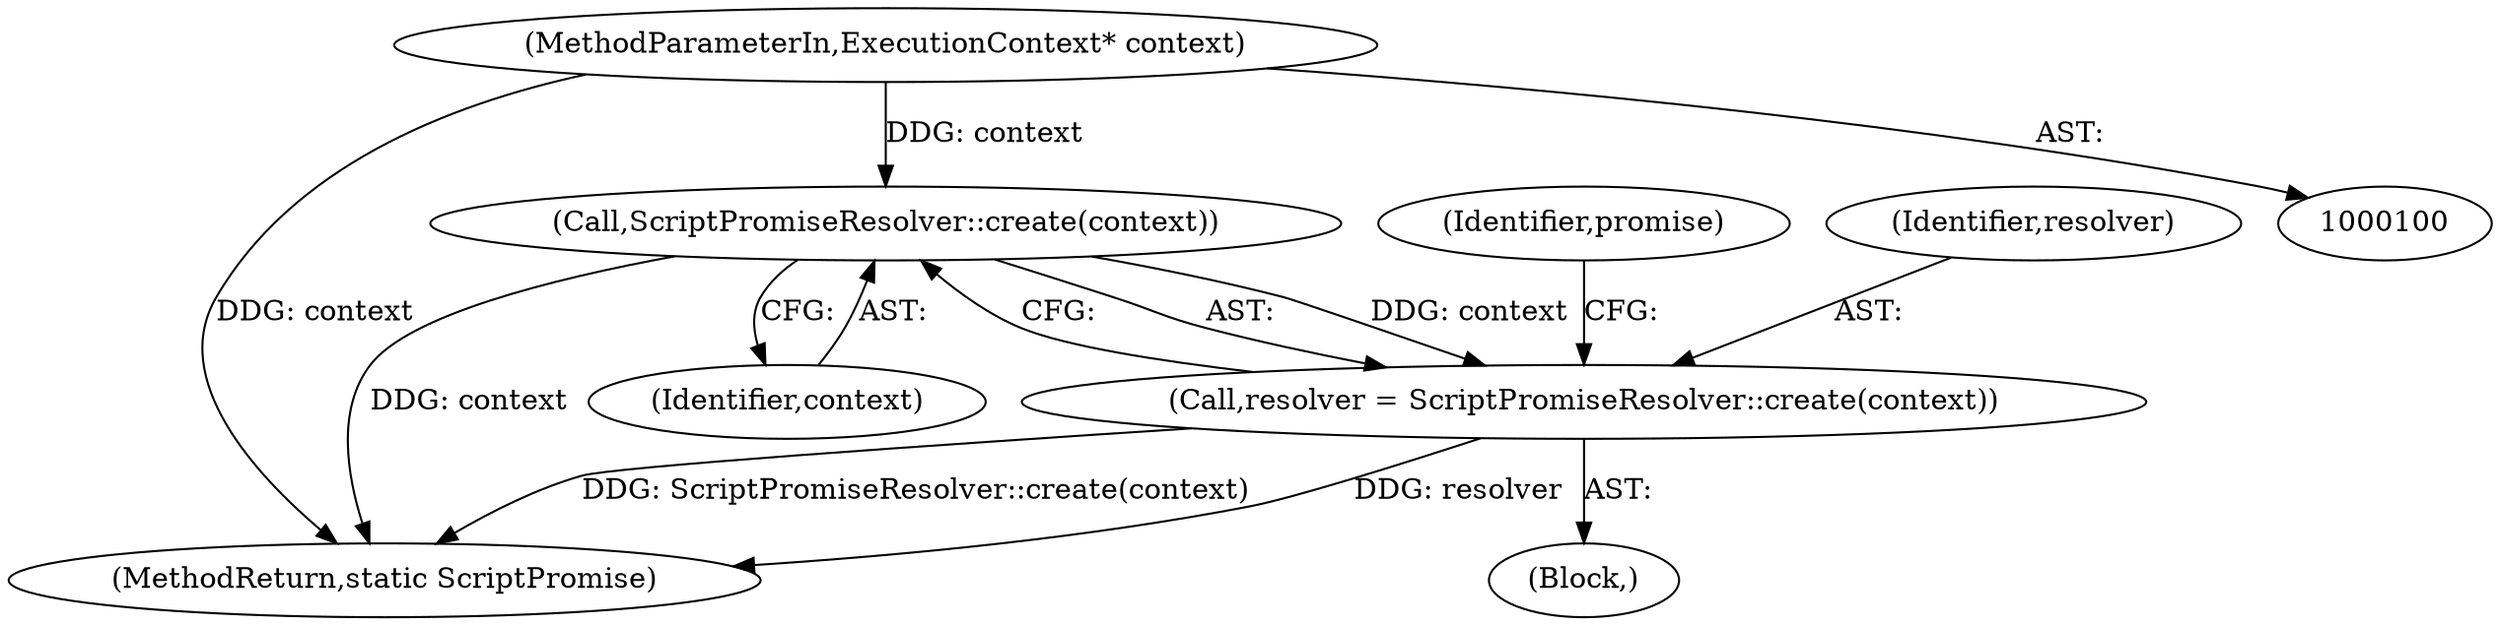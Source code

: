digraph "0_Chrome_e9c887a80115ddc5c011380f132fe4b36359caf0_0@API" {
"1000107" [label="(Call,ScriptPromiseResolver::create(context))"];
"1000101" [label="(MethodParameterIn,ExecutionContext* context)"];
"1000105" [label="(Call,resolver = ScriptPromiseResolver::create(context))"];
"1000107" [label="(Call,ScriptPromiseResolver::create(context))"];
"1000101" [label="(MethodParameterIn,ExecutionContext* context)"];
"1000117" [label="(MethodReturn,static ScriptPromise)"];
"1000105" [label="(Call,resolver = ScriptPromiseResolver::create(context))"];
"1000103" [label="(Block,)"];
"1000108" [label="(Identifier,context)"];
"1000111" [label="(Identifier,promise)"];
"1000106" [label="(Identifier,resolver)"];
"1000107" -> "1000105"  [label="AST: "];
"1000107" -> "1000108"  [label="CFG: "];
"1000108" -> "1000107"  [label="AST: "];
"1000105" -> "1000107"  [label="CFG: "];
"1000107" -> "1000117"  [label="DDG: context"];
"1000107" -> "1000105"  [label="DDG: context"];
"1000101" -> "1000107"  [label="DDG: context"];
"1000101" -> "1000100"  [label="AST: "];
"1000101" -> "1000117"  [label="DDG: context"];
"1000105" -> "1000103"  [label="AST: "];
"1000106" -> "1000105"  [label="AST: "];
"1000111" -> "1000105"  [label="CFG: "];
"1000105" -> "1000117"  [label="DDG: ScriptPromiseResolver::create(context)"];
"1000105" -> "1000117"  [label="DDG: resolver"];
}

